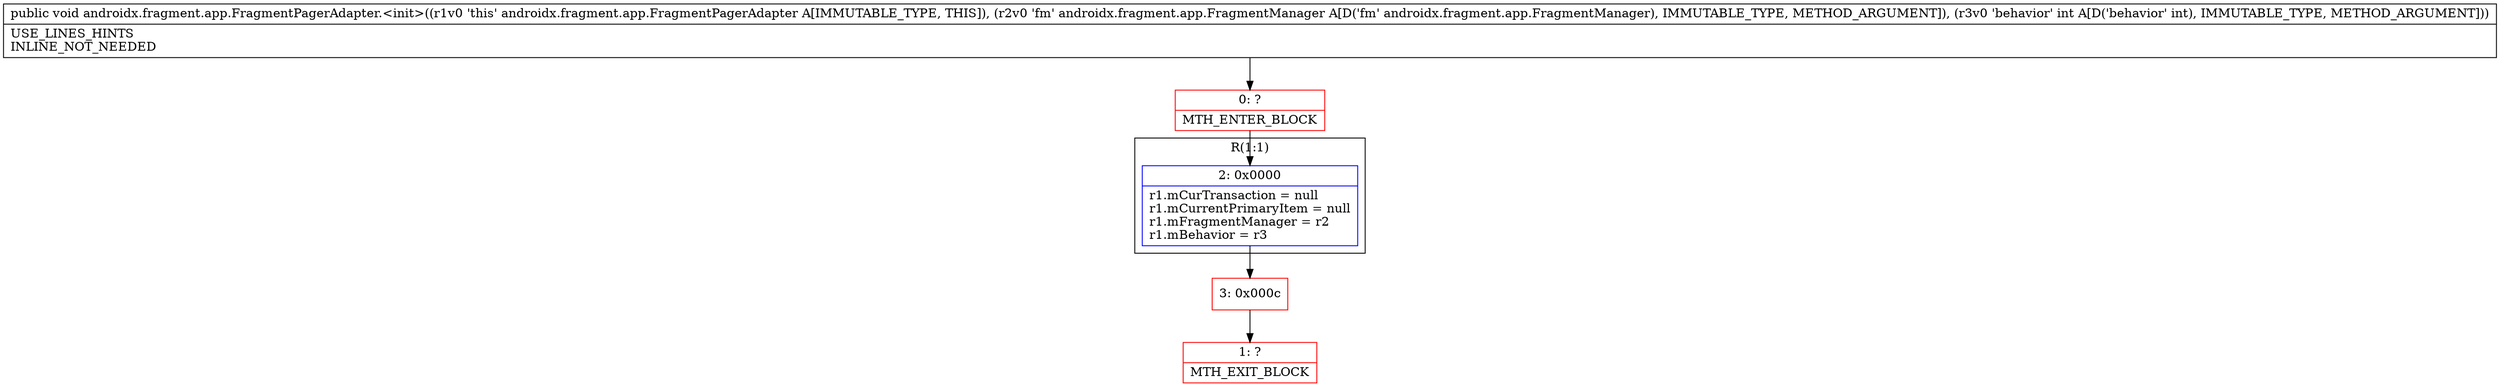 digraph "CFG forandroidx.fragment.app.FragmentPagerAdapter.\<init\>(Landroidx\/fragment\/app\/FragmentManager;I)V" {
subgraph cluster_Region_661147737 {
label = "R(1:1)";
node [shape=record,color=blue];
Node_2 [shape=record,label="{2\:\ 0x0000|r1.mCurTransaction = null\lr1.mCurrentPrimaryItem = null\lr1.mFragmentManager = r2\lr1.mBehavior = r3\l}"];
}
Node_0 [shape=record,color=red,label="{0\:\ ?|MTH_ENTER_BLOCK\l}"];
Node_3 [shape=record,color=red,label="{3\:\ 0x000c}"];
Node_1 [shape=record,color=red,label="{1\:\ ?|MTH_EXIT_BLOCK\l}"];
MethodNode[shape=record,label="{public void androidx.fragment.app.FragmentPagerAdapter.\<init\>((r1v0 'this' androidx.fragment.app.FragmentPagerAdapter A[IMMUTABLE_TYPE, THIS]), (r2v0 'fm' androidx.fragment.app.FragmentManager A[D('fm' androidx.fragment.app.FragmentManager), IMMUTABLE_TYPE, METHOD_ARGUMENT]), (r3v0 'behavior' int A[D('behavior' int), IMMUTABLE_TYPE, METHOD_ARGUMENT]))  | USE_LINES_HINTS\lINLINE_NOT_NEEDED\l}"];
MethodNode -> Node_0;Node_2 -> Node_3;
Node_0 -> Node_2;
Node_3 -> Node_1;
}


